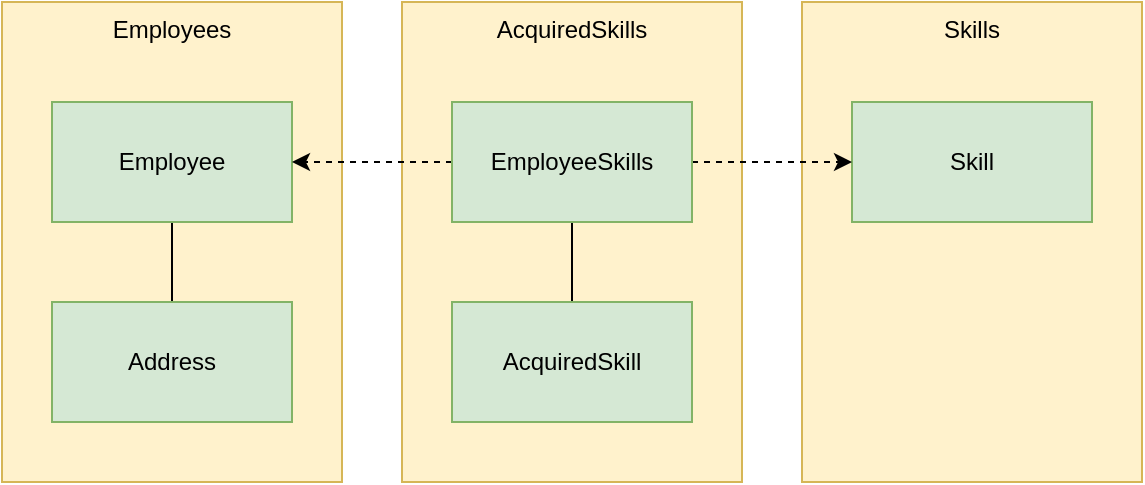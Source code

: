 <mxfile version="24.7.1" type="device">
  <diagram id="R3SQE3UpfUcW1qEx0CAd" name="1 oldal">
    <mxGraphModel dx="2074" dy="1180" grid="1" gridSize="10" guides="1" tooltips="1" connect="1" arrows="1" fold="1" page="1" pageScale="1" pageWidth="827" pageHeight="1169" math="0" shadow="0">
      <root>
        <mxCell id="0" />
        <mxCell id="1" parent="0" />
        <mxCell id="KuercbWssHErv0-euDvu-2" value="Skills" style="rounded=0;whiteSpace=wrap;html=1;verticalAlign=top;fillColor=#fff2cc;strokeColor=#d6b656;" vertex="1" parent="1">
          <mxGeometry x="440" y="40" width="170" height="240" as="geometry" />
        </mxCell>
        <mxCell id="If7kS7Pv6uzpJFHK89kp-1" value="AcquiredSkills" style="rounded=0;whiteSpace=wrap;html=1;verticalAlign=top;fillColor=#fff2cc;strokeColor=#d6b656;" parent="1" vertex="1">
          <mxGeometry x="240" y="40" width="170" height="240" as="geometry" />
        </mxCell>
        <mxCell id="If7kS7Pv6uzpJFHK89kp-2" value="Employees" style="rounded=0;whiteSpace=wrap;html=1;verticalAlign=top;fillColor=#fff2cc;strokeColor=#d6b656;" parent="1" vertex="1">
          <mxGeometry x="40" y="40" width="170" height="240" as="geometry" />
        </mxCell>
        <mxCell id="If7kS7Pv6uzpJFHK89kp-7" style="edgeStyle=orthogonalEdgeStyle;rounded=0;orthogonalLoop=1;jettySize=auto;html=1;exitX=0.5;exitY=1;exitDx=0;exitDy=0;endArrow=none;endFill=0;" parent="1" source="If7kS7Pv6uzpJFHK89kp-3" target="If7kS7Pv6uzpJFHK89kp-6" edge="1">
          <mxGeometry relative="1" as="geometry" />
        </mxCell>
        <mxCell id="If7kS7Pv6uzpJFHK89kp-3" value="Employee" style="rounded=0;whiteSpace=wrap;html=1;" parent="1" vertex="1">
          <mxGeometry x="65" y="90" width="120" height="60" as="geometry" />
        </mxCell>
        <mxCell id="If7kS7Pv6uzpJFHK89kp-6" value="Address" style="rounded=0;whiteSpace=wrap;html=1;" parent="1" vertex="1">
          <mxGeometry x="65" y="190" width="120" height="60" as="geometry" />
        </mxCell>
        <mxCell id="If7kS7Pv6uzpJFHK89kp-9" value="Skill" style="rounded=0;whiteSpace=wrap;html=1;fillColor=#d5e8d4;strokeColor=#82b366;" parent="1" vertex="1">
          <mxGeometry x="465" y="90" width="120" height="60" as="geometry" />
        </mxCell>
        <mxCell id="If7kS7Pv6uzpJFHK89kp-12" style="edgeStyle=orthogonalEdgeStyle;rounded=0;orthogonalLoop=1;jettySize=auto;html=1;exitX=0.5;exitY=1;exitDx=0;exitDy=0;endArrow=none;endFill=0;" parent="1" source="If7kS7Pv6uzpJFHK89kp-18" target="If7kS7Pv6uzpJFHK89kp-11" edge="1">
          <mxGeometry relative="1" as="geometry">
            <mxPoint x="340" y="150" as="sourcePoint" />
          </mxGeometry>
        </mxCell>
        <mxCell id="If7kS7Pv6uzpJFHK89kp-11" value="AcquiredSkill" style="rounded=0;whiteSpace=wrap;html=1;fillColor=#d5e8d4;strokeColor=#82b366;" parent="1" vertex="1">
          <mxGeometry x="265" y="190" width="120" height="60" as="geometry" />
        </mxCell>
        <mxCell id="If7kS7Pv6uzpJFHK89kp-16" value="Employee" style="rounded=0;whiteSpace=wrap;html=1;fillColor=#d5e8d4;strokeColor=#82b366;" parent="1" vertex="1">
          <mxGeometry x="65" y="90" width="120" height="60" as="geometry" />
        </mxCell>
        <mxCell id="If7kS7Pv6uzpJFHK89kp-17" value="Address" style="rounded=0;whiteSpace=wrap;html=1;fillColor=#d5e8d4;strokeColor=#82b366;" parent="1" vertex="1">
          <mxGeometry x="65" y="190" width="120" height="60" as="geometry" />
        </mxCell>
        <mxCell id="KuercbWssHErv0-euDvu-4" style="edgeStyle=orthogonalEdgeStyle;rounded=0;orthogonalLoop=1;jettySize=auto;html=1;exitX=0;exitY=0.5;exitDx=0;exitDy=0;entryX=1;entryY=0.5;entryDx=0;entryDy=0;dashed=1;" edge="1" parent="1" source="If7kS7Pv6uzpJFHK89kp-18" target="If7kS7Pv6uzpJFHK89kp-16">
          <mxGeometry relative="1" as="geometry" />
        </mxCell>
        <mxCell id="KuercbWssHErv0-euDvu-5" style="edgeStyle=orthogonalEdgeStyle;rounded=0;orthogonalLoop=1;jettySize=auto;html=1;exitX=1;exitY=0.5;exitDx=0;exitDy=0;entryX=0;entryY=0.5;entryDx=0;entryDy=0;dashed=1;" edge="1" parent="1" source="If7kS7Pv6uzpJFHK89kp-18" target="If7kS7Pv6uzpJFHK89kp-9">
          <mxGeometry relative="1" as="geometry" />
        </mxCell>
        <mxCell id="If7kS7Pv6uzpJFHK89kp-18" value="EmployeeSkills" style="rounded=0;whiteSpace=wrap;html=1;fillColor=#d5e8d4;strokeColor=#82b366;" parent="1" vertex="1">
          <mxGeometry x="265" y="90" width="120" height="60" as="geometry" />
        </mxCell>
      </root>
    </mxGraphModel>
  </diagram>
</mxfile>
